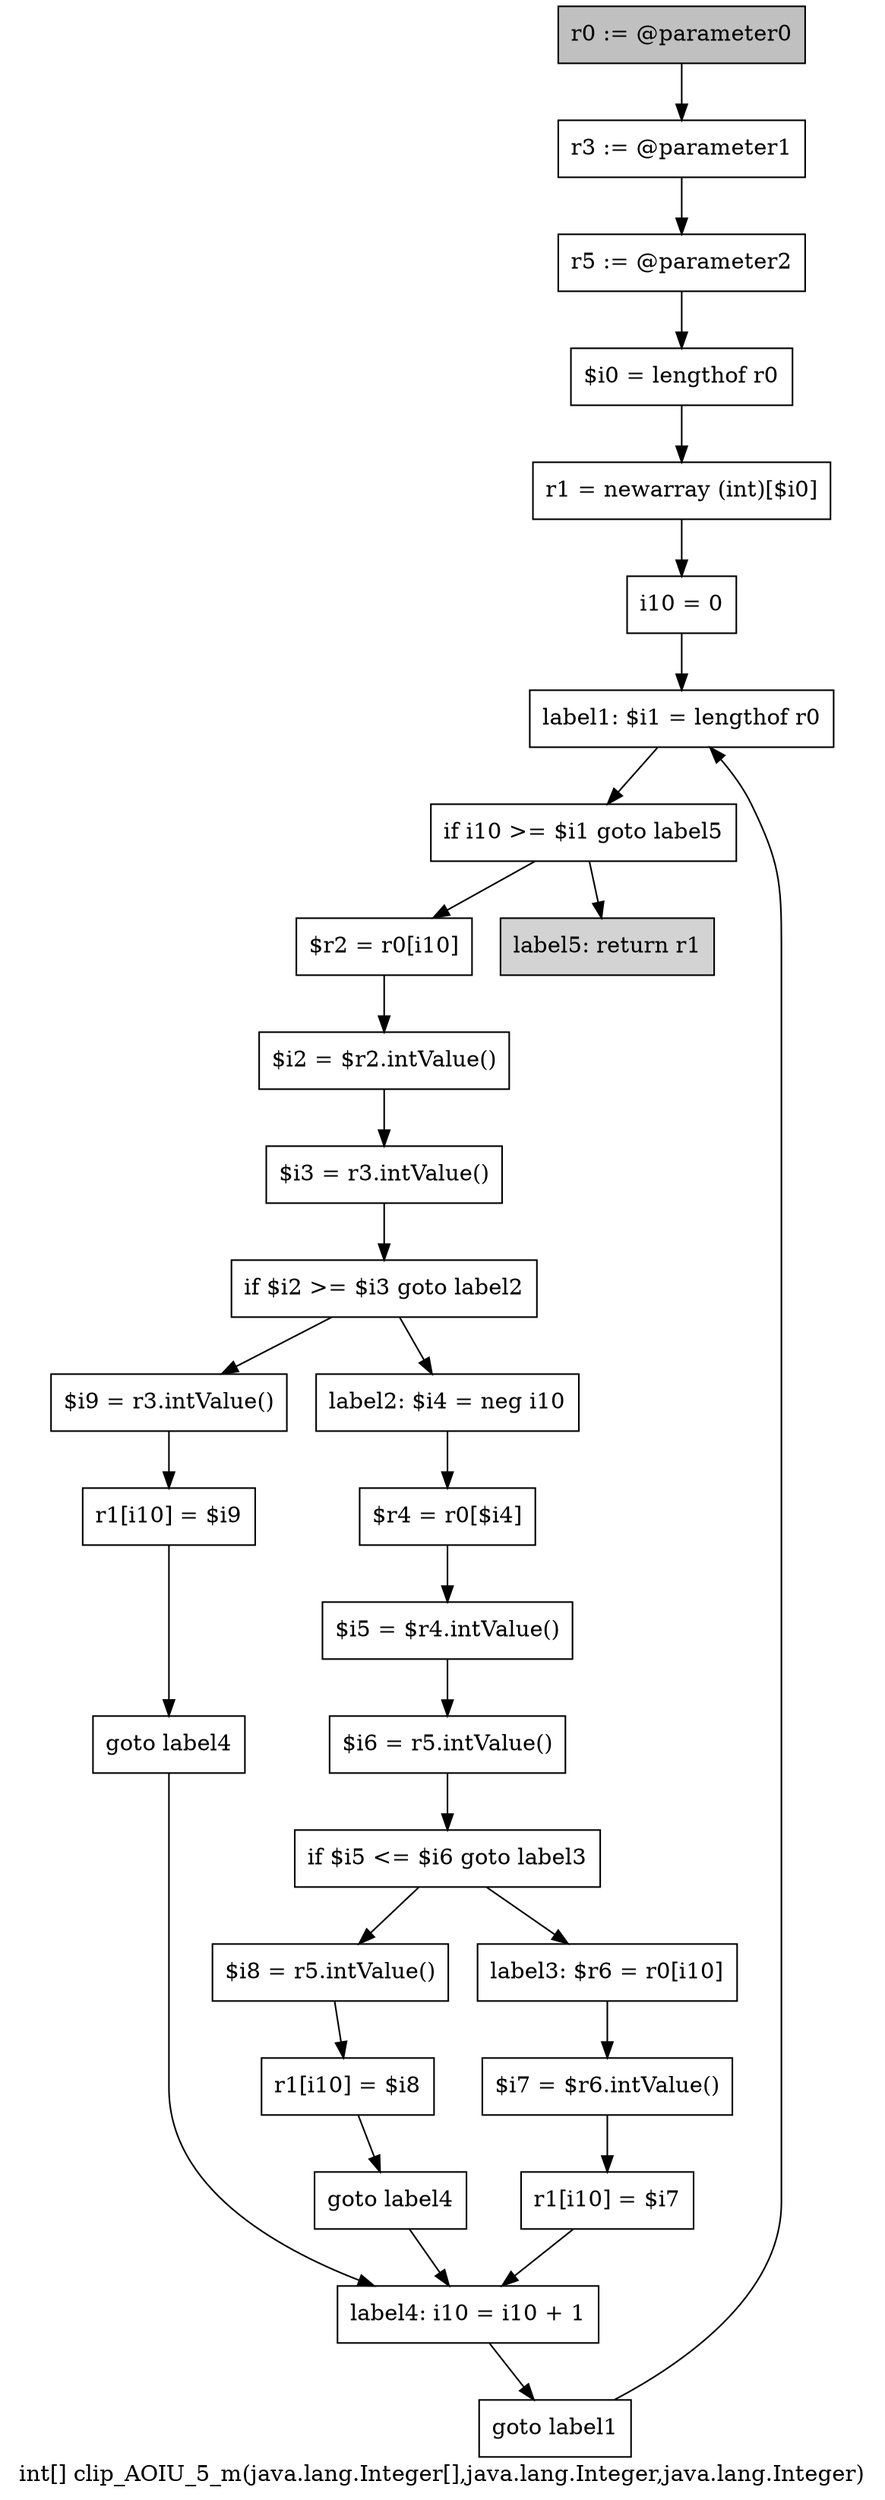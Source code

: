 digraph "int[] clip_AOIU_5_m(java.lang.Integer[],java.lang.Integer,java.lang.Integer)" {
    label="int[] clip_AOIU_5_m(java.lang.Integer[],java.lang.Integer,java.lang.Integer)";
    node [shape=box];
    "0" [style=filled,fillcolor=gray,label="r0 := @parameter0",];
    "1" [label="r3 := @parameter1",];
    "0"->"1";
    "2" [label="r5 := @parameter2",];
    "1"->"2";
    "3" [label="$i0 = lengthof r0",];
    "2"->"3";
    "4" [label="r1 = newarray (int)[$i0]",];
    "3"->"4";
    "5" [label="i10 = 0",];
    "4"->"5";
    "6" [label="label1: $i1 = lengthof r0",];
    "5"->"6";
    "7" [label="if i10 >= $i1 goto label5",];
    "6"->"7";
    "8" [label="$r2 = r0[i10]",];
    "7"->"8";
    "28" [style=filled,fillcolor=lightgray,label="label5: return r1",];
    "7"->"28";
    "9" [label="$i2 = $r2.intValue()",];
    "8"->"9";
    "10" [label="$i3 = r3.intValue()",];
    "9"->"10";
    "11" [label="if $i2 >= $i3 goto label2",];
    "10"->"11";
    "12" [label="$i9 = r3.intValue()",];
    "11"->"12";
    "15" [label="label2: $i4 = neg i10",];
    "11"->"15";
    "13" [label="r1[i10] = $i9",];
    "12"->"13";
    "14" [label="goto label4",];
    "13"->"14";
    "26" [label="label4: i10 = i10 + 1",];
    "14"->"26";
    "16" [label="$r4 = r0[$i4]",];
    "15"->"16";
    "17" [label="$i5 = $r4.intValue()",];
    "16"->"17";
    "18" [label="$i6 = r5.intValue()",];
    "17"->"18";
    "19" [label="if $i5 <= $i6 goto label3",];
    "18"->"19";
    "20" [label="$i8 = r5.intValue()",];
    "19"->"20";
    "23" [label="label3: $r6 = r0[i10]",];
    "19"->"23";
    "21" [label="r1[i10] = $i8",];
    "20"->"21";
    "22" [label="goto label4",];
    "21"->"22";
    "22"->"26";
    "24" [label="$i7 = $r6.intValue()",];
    "23"->"24";
    "25" [label="r1[i10] = $i7",];
    "24"->"25";
    "25"->"26";
    "27" [label="goto label1",];
    "26"->"27";
    "27"->"6";
}
